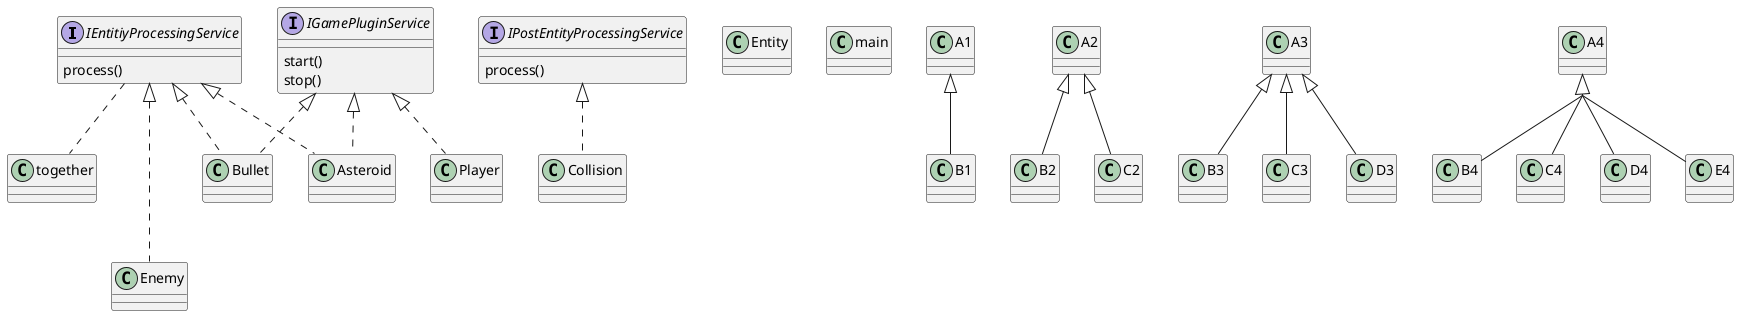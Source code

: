 @startuml
'https://plantuml.com/class-diagram
skinparam groupInheritance 4
interface IEntitiyProcessingService{
process()
}
interface IGamePluginService{
start()
stop()
}
interface IPostEntityProcessingService{
process()
}

class Player
class Enemy
class Asteroid
class Collision
class Entity
class Bullet
class main

together {
    class Player
    class Enemy
    class Asteroid
    class Collision
}
IEntitiyProcessingService .. together
IEntitiyProcessingService <|... Enemy
IEntitiyProcessingService <|.. Asteroid
IEntitiyProcessingService <|.. Bullet

IGamePluginService <|.. Player
IGamePluginService <|.. Asteroid
IGamePluginService <|.. Bullet

A1 <|-- B1

A2 <|-- B2
A2 <|-- C2

A3 <|-- B3
A3 <|-- C3
A3 <|-- D3

A4 <|-- B4
A4 <|-- C4
A4 <|-- D4
A4 <|-- E4
IPostEntityProcessingService <|.. Collision








@enduml